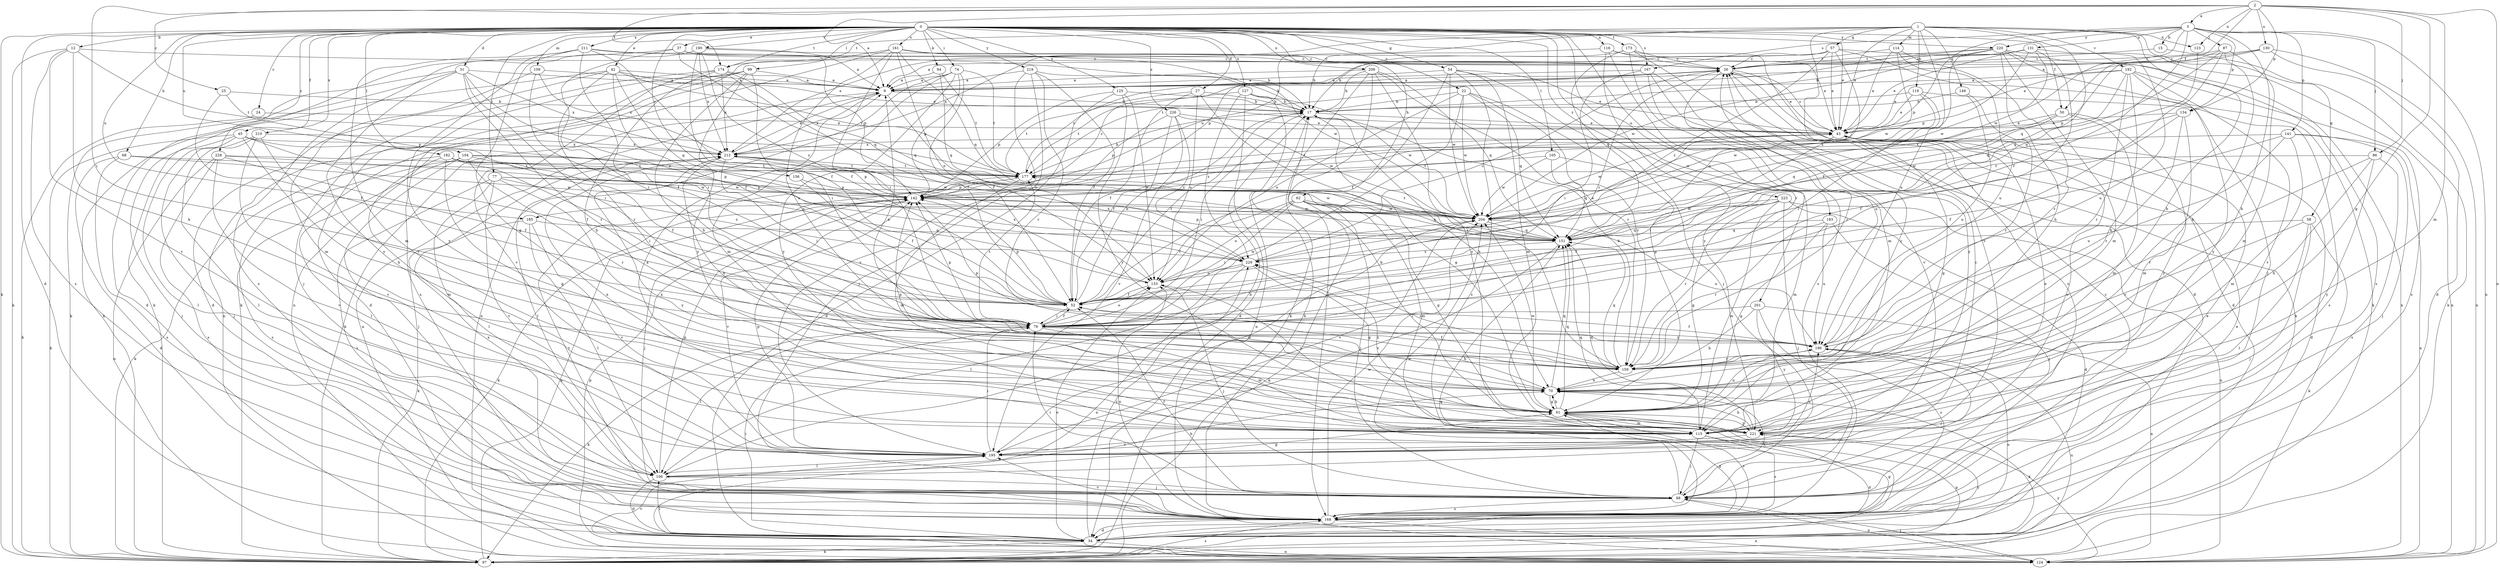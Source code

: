 strict digraph  {
0;
1;
2;
3;
9;
12;
15;
17;
22;
24;
25;
26;
27;
31;
34;
37;
42;
43;
45;
50;
52;
54;
57;
58;
61;
62;
68;
70;
74;
77;
79;
86;
87;
88;
94;
97;
99;
104;
105;
106;
109;
114;
115;
116;
119;
123;
124;
125;
127;
130;
131;
133;
134;
141;
142;
149;
151;
156;
159;
161;
167;
168;
173;
174;
177;
182;
183;
185;
186;
190;
192;
195;
201;
204;
208;
210;
211;
212;
219;
220;
221;
223;
226;
228;
229;
0 -> 12  [label=b];
0 -> 22  [label=c];
0 -> 24  [label=c];
0 -> 27  [label=d];
0 -> 31  [label=d];
0 -> 34  [label=d];
0 -> 37  [label=e];
0 -> 42  [label=e];
0 -> 43  [label=e];
0 -> 45  [label=f];
0 -> 50  [label=f];
0 -> 54  [label=g];
0 -> 62  [label=h];
0 -> 68  [label=h];
0 -> 74  [label=i];
0 -> 77  [label=i];
0 -> 94  [label=k];
0 -> 97  [label=k];
0 -> 99  [label=l];
0 -> 104  [label=l];
0 -> 105  [label=l];
0 -> 109  [label=m];
0 -> 116  [label=n];
0 -> 125  [label=o];
0 -> 127  [label=o];
0 -> 156  [label=r];
0 -> 159  [label=r];
0 -> 161  [label=s];
0 -> 167  [label=s];
0 -> 173  [label=t];
0 -> 174  [label=t];
0 -> 182  [label=u];
0 -> 183  [label=u];
0 -> 185  [label=u];
0 -> 190  [label=v];
0 -> 201  [label=w];
0 -> 208  [label=x];
0 -> 210  [label=x];
0 -> 211  [label=x];
0 -> 219  [label=y];
0 -> 220  [label=y];
0 -> 223  [label=z];
0 -> 226  [label=z];
0 -> 228  [label=z];
1 -> 43  [label=e];
1 -> 57  [label=g];
1 -> 58  [label=g];
1 -> 70  [label=h];
1 -> 114  [label=m];
1 -> 119  [label=n];
1 -> 123  [label=n];
1 -> 149  [label=q];
1 -> 151  [label=q];
1 -> 174  [label=t];
1 -> 185  [label=u];
1 -> 186  [label=u];
1 -> 192  [label=v];
1 -> 195  [label=v];
1 -> 212  [label=x];
2 -> 3  [label=a];
2 -> 9  [label=a];
2 -> 25  [label=c];
2 -> 50  [label=f];
2 -> 61  [label=g];
2 -> 79  [label=i];
2 -> 86  [label=j];
2 -> 115  [label=m];
2 -> 123  [label=n];
2 -> 124  [label=n];
2 -> 130  [label=o];
2 -> 134  [label=p];
2 -> 174  [label=t];
3 -> 15  [label=b];
3 -> 52  [label=f];
3 -> 70  [label=h];
3 -> 86  [label=j];
3 -> 87  [label=j];
3 -> 124  [label=n];
3 -> 131  [label=o];
3 -> 134  [label=p];
3 -> 141  [label=p];
3 -> 142  [label=p];
3 -> 167  [label=s];
3 -> 204  [label=w];
3 -> 220  [label=y];
9 -> 17  [label=b];
9 -> 97  [label=k];
9 -> 133  [label=o];
9 -> 212  [label=x];
12 -> 26  [label=c];
12 -> 70  [label=h];
12 -> 97  [label=k];
12 -> 168  [label=s];
12 -> 177  [label=t];
12 -> 195  [label=v];
15 -> 26  [label=c];
15 -> 97  [label=k];
17 -> 43  [label=e];
17 -> 52  [label=f];
17 -> 61  [label=g];
17 -> 70  [label=h];
17 -> 79  [label=i];
22 -> 17  [label=b];
22 -> 61  [label=g];
22 -> 79  [label=i];
22 -> 133  [label=o];
22 -> 151  [label=q];
22 -> 159  [label=r];
22 -> 204  [label=w];
24 -> 43  [label=e];
24 -> 97  [label=k];
25 -> 17  [label=b];
25 -> 52  [label=f];
25 -> 142  [label=p];
26 -> 9  [label=a];
26 -> 34  [label=d];
26 -> 43  [label=e];
26 -> 97  [label=k];
26 -> 186  [label=u];
27 -> 17  [label=b];
27 -> 52  [label=f];
27 -> 133  [label=o];
27 -> 159  [label=r];
27 -> 177  [label=t];
31 -> 9  [label=a];
31 -> 34  [label=d];
31 -> 79  [label=i];
31 -> 97  [label=k];
31 -> 159  [label=r];
31 -> 212  [label=x];
31 -> 221  [label=y];
31 -> 229  [label=z];
34 -> 61  [label=g];
34 -> 79  [label=i];
34 -> 97  [label=k];
34 -> 106  [label=l];
34 -> 124  [label=n];
34 -> 133  [label=o];
34 -> 186  [label=u];
34 -> 221  [label=y];
34 -> 229  [label=z];
37 -> 17  [label=b];
37 -> 26  [label=c];
37 -> 79  [label=i];
37 -> 97  [label=k];
37 -> 151  [label=q];
42 -> 9  [label=a];
42 -> 34  [label=d];
42 -> 43  [label=e];
42 -> 52  [label=f];
42 -> 97  [label=k];
42 -> 151  [label=q];
42 -> 159  [label=r];
42 -> 177  [label=t];
43 -> 26  [label=c];
43 -> 34  [label=d];
43 -> 61  [label=g];
43 -> 79  [label=i];
43 -> 177  [label=t];
43 -> 204  [label=w];
43 -> 212  [label=x];
45 -> 52  [label=f];
45 -> 70  [label=h];
45 -> 88  [label=j];
45 -> 97  [label=k];
45 -> 106  [label=l];
45 -> 133  [label=o];
45 -> 212  [label=x];
50 -> 43  [label=e];
50 -> 115  [label=m];
50 -> 151  [label=q];
50 -> 177  [label=t];
50 -> 221  [label=y];
52 -> 17  [label=b];
52 -> 26  [label=c];
52 -> 79  [label=i];
52 -> 142  [label=p];
54 -> 9  [label=a];
54 -> 43  [label=e];
54 -> 52  [label=f];
54 -> 88  [label=j];
54 -> 115  [label=m];
54 -> 168  [label=s];
54 -> 204  [label=w];
57 -> 26  [label=c];
57 -> 43  [label=e];
57 -> 97  [label=k];
57 -> 124  [label=n];
57 -> 133  [label=o];
57 -> 142  [label=p];
57 -> 212  [label=x];
57 -> 229  [label=z];
58 -> 88  [label=j];
58 -> 97  [label=k];
58 -> 106  [label=l];
58 -> 151  [label=q];
58 -> 159  [label=r];
61 -> 17  [label=b];
61 -> 26  [label=c];
61 -> 70  [label=h];
61 -> 115  [label=m];
61 -> 133  [label=o];
61 -> 151  [label=q];
61 -> 168  [label=s];
61 -> 186  [label=u];
61 -> 204  [label=w];
61 -> 221  [label=y];
61 -> 229  [label=z];
62 -> 52  [label=f];
62 -> 61  [label=g];
62 -> 79  [label=i];
62 -> 88  [label=j];
62 -> 97  [label=k];
62 -> 115  [label=m];
62 -> 133  [label=o];
62 -> 151  [label=q];
62 -> 204  [label=w];
68 -> 34  [label=d];
68 -> 168  [label=s];
68 -> 177  [label=t];
68 -> 204  [label=w];
70 -> 61  [label=g];
70 -> 97  [label=k];
70 -> 142  [label=p];
70 -> 151  [label=q];
74 -> 9  [label=a];
74 -> 52  [label=f];
74 -> 115  [label=m];
74 -> 124  [label=n];
74 -> 142  [label=p];
74 -> 177  [label=t];
74 -> 221  [label=y];
77 -> 106  [label=l];
77 -> 142  [label=p];
77 -> 168  [label=s];
77 -> 195  [label=v];
77 -> 204  [label=w];
77 -> 221  [label=y];
77 -> 229  [label=z];
79 -> 52  [label=f];
79 -> 70  [label=h];
79 -> 97  [label=k];
79 -> 106  [label=l];
79 -> 115  [label=m];
79 -> 133  [label=o];
79 -> 142  [label=p];
79 -> 177  [label=t];
79 -> 186  [label=u];
86 -> 70  [label=h];
86 -> 159  [label=r];
86 -> 168  [label=s];
86 -> 177  [label=t];
86 -> 221  [label=y];
87 -> 26  [label=c];
87 -> 70  [label=h];
87 -> 79  [label=i];
87 -> 115  [label=m];
87 -> 142  [label=p];
87 -> 151  [label=q];
88 -> 43  [label=e];
88 -> 52  [label=f];
88 -> 70  [label=h];
88 -> 79  [label=i];
88 -> 124  [label=n];
88 -> 168  [label=s];
88 -> 204  [label=w];
94 -> 9  [label=a];
94 -> 151  [label=q];
94 -> 177  [label=t];
97 -> 61  [label=g];
97 -> 142  [label=p];
97 -> 151  [label=q];
97 -> 168  [label=s];
97 -> 186  [label=u];
99 -> 9  [label=a];
99 -> 34  [label=d];
99 -> 70  [label=h];
99 -> 79  [label=i];
99 -> 124  [label=n];
99 -> 168  [label=s];
99 -> 221  [label=y];
104 -> 52  [label=f];
104 -> 88  [label=j];
104 -> 106  [label=l];
104 -> 159  [label=r];
104 -> 168  [label=s];
104 -> 177  [label=t];
104 -> 204  [label=w];
105 -> 115  [label=m];
105 -> 151  [label=q];
105 -> 177  [label=t];
105 -> 204  [label=w];
106 -> 17  [label=b];
106 -> 34  [label=d];
106 -> 61  [label=g];
106 -> 70  [label=h];
106 -> 88  [label=j];
106 -> 142  [label=p];
109 -> 9  [label=a];
109 -> 52  [label=f];
109 -> 115  [label=m];
109 -> 212  [label=x];
114 -> 26  [label=c];
114 -> 43  [label=e];
114 -> 159  [label=r];
114 -> 186  [label=u];
114 -> 204  [label=w];
115 -> 9  [label=a];
115 -> 34  [label=d];
115 -> 88  [label=j];
115 -> 151  [label=q];
115 -> 168  [label=s];
115 -> 212  [label=x];
116 -> 17  [label=b];
116 -> 26  [label=c];
116 -> 43  [label=e];
116 -> 168  [label=s];
116 -> 221  [label=y];
119 -> 17  [label=b];
119 -> 43  [label=e];
119 -> 79  [label=i];
119 -> 168  [label=s];
119 -> 204  [label=w];
123 -> 151  [label=q];
124 -> 9  [label=a];
124 -> 88  [label=j];
124 -> 142  [label=p];
124 -> 195  [label=v];
124 -> 221  [label=y];
125 -> 17  [label=b];
125 -> 34  [label=d];
125 -> 133  [label=o];
125 -> 142  [label=p];
125 -> 221  [label=y];
127 -> 17  [label=b];
127 -> 34  [label=d];
127 -> 124  [label=n];
127 -> 177  [label=t];
127 -> 204  [label=w];
127 -> 229  [label=z];
130 -> 9  [label=a];
130 -> 26  [label=c];
130 -> 34  [label=d];
130 -> 43  [label=e];
130 -> 124  [label=n];
131 -> 9  [label=a];
131 -> 17  [label=b];
131 -> 26  [label=c];
131 -> 43  [label=e];
131 -> 79  [label=i];
131 -> 142  [label=p];
131 -> 186  [label=u];
131 -> 204  [label=w];
133 -> 52  [label=f];
133 -> 88  [label=j];
133 -> 204  [label=w];
133 -> 212  [label=x];
134 -> 43  [label=e];
134 -> 52  [label=f];
134 -> 115  [label=m];
134 -> 159  [label=r];
134 -> 204  [label=w];
141 -> 52  [label=f];
141 -> 88  [label=j];
141 -> 115  [label=m];
141 -> 124  [label=n];
141 -> 186  [label=u];
141 -> 212  [label=x];
142 -> 26  [label=c];
142 -> 88  [label=j];
142 -> 97  [label=k];
142 -> 195  [label=v];
142 -> 204  [label=w];
149 -> 17  [label=b];
149 -> 159  [label=r];
149 -> 186  [label=u];
151 -> 142  [label=p];
151 -> 195  [label=v];
151 -> 229  [label=z];
156 -> 52  [label=f];
156 -> 142  [label=p];
159 -> 17  [label=b];
159 -> 52  [label=f];
159 -> 70  [label=h];
159 -> 151  [label=q];
159 -> 229  [label=z];
161 -> 26  [label=c];
161 -> 79  [label=i];
161 -> 97  [label=k];
161 -> 124  [label=n];
161 -> 133  [label=o];
161 -> 151  [label=q];
161 -> 186  [label=u];
161 -> 204  [label=w];
167 -> 9  [label=a];
167 -> 79  [label=i];
167 -> 159  [label=r];
167 -> 195  [label=v];
167 -> 221  [label=y];
168 -> 17  [label=b];
168 -> 26  [label=c];
168 -> 34  [label=d];
168 -> 43  [label=e];
168 -> 61  [label=g];
168 -> 124  [label=n];
168 -> 133  [label=o];
168 -> 177  [label=t];
168 -> 195  [label=v];
168 -> 204  [label=w];
168 -> 212  [label=x];
173 -> 17  [label=b];
173 -> 26  [label=c];
173 -> 34  [label=d];
173 -> 115  [label=m];
173 -> 151  [label=q];
173 -> 168  [label=s];
174 -> 9  [label=a];
174 -> 52  [label=f];
174 -> 70  [label=h];
174 -> 88  [label=j];
174 -> 151  [label=q];
174 -> 195  [label=v];
174 -> 212  [label=x];
177 -> 17  [label=b];
177 -> 26  [label=c];
177 -> 115  [label=m];
177 -> 142  [label=p];
182 -> 61  [label=g];
182 -> 79  [label=i];
182 -> 97  [label=k];
182 -> 115  [label=m];
182 -> 142  [label=p];
182 -> 177  [label=t];
182 -> 204  [label=w];
183 -> 61  [label=g];
183 -> 88  [label=j];
183 -> 151  [label=q];
183 -> 159  [label=r];
183 -> 186  [label=u];
185 -> 97  [label=k];
185 -> 106  [label=l];
185 -> 151  [label=q];
185 -> 195  [label=v];
186 -> 9  [label=a];
186 -> 52  [label=f];
186 -> 88  [label=j];
186 -> 142  [label=p];
186 -> 159  [label=r];
190 -> 9  [label=a];
190 -> 26  [label=c];
190 -> 52  [label=f];
190 -> 168  [label=s];
190 -> 212  [label=x];
190 -> 229  [label=z];
192 -> 9  [label=a];
192 -> 43  [label=e];
192 -> 70  [label=h];
192 -> 151  [label=q];
192 -> 159  [label=r];
192 -> 168  [label=s];
192 -> 195  [label=v];
192 -> 221  [label=y];
195 -> 26  [label=c];
195 -> 43  [label=e];
195 -> 79  [label=i];
195 -> 106  [label=l];
195 -> 142  [label=p];
195 -> 186  [label=u];
195 -> 204  [label=w];
201 -> 70  [label=h];
201 -> 79  [label=i];
201 -> 124  [label=n];
201 -> 168  [label=s];
201 -> 221  [label=y];
204 -> 151  [label=q];
204 -> 177  [label=t];
204 -> 186  [label=u];
204 -> 195  [label=v];
208 -> 9  [label=a];
208 -> 17  [label=b];
208 -> 97  [label=k];
208 -> 151  [label=q];
208 -> 159  [label=r];
208 -> 168  [label=s];
208 -> 221  [label=y];
210 -> 88  [label=j];
210 -> 106  [label=l];
210 -> 159  [label=r];
210 -> 195  [label=v];
210 -> 212  [label=x];
211 -> 26  [label=c];
211 -> 52  [label=f];
211 -> 61  [label=g];
211 -> 79  [label=i];
211 -> 115  [label=m];
211 -> 142  [label=p];
211 -> 221  [label=y];
212 -> 9  [label=a];
212 -> 70  [label=h];
212 -> 79  [label=i];
212 -> 106  [label=l];
212 -> 142  [label=p];
212 -> 177  [label=t];
219 -> 9  [label=a];
219 -> 17  [label=b];
219 -> 52  [label=f];
219 -> 88  [label=j];
219 -> 159  [label=r];
219 -> 195  [label=v];
220 -> 26  [label=c];
220 -> 52  [label=f];
220 -> 70  [label=h];
220 -> 88  [label=j];
220 -> 115  [label=m];
220 -> 124  [label=n];
220 -> 168  [label=s];
220 -> 177  [label=t];
220 -> 204  [label=w];
221 -> 43  [label=e];
221 -> 70  [label=h];
221 -> 151  [label=q];
221 -> 195  [label=v];
221 -> 212  [label=x];
223 -> 34  [label=d];
223 -> 52  [label=f];
223 -> 61  [label=g];
223 -> 88  [label=j];
223 -> 115  [label=m];
223 -> 124  [label=n];
223 -> 159  [label=r];
223 -> 204  [label=w];
226 -> 43  [label=e];
226 -> 52  [label=f];
226 -> 142  [label=p];
226 -> 195  [label=v];
226 -> 204  [label=w];
226 -> 229  [label=z];
228 -> 52  [label=f];
228 -> 124  [label=n];
228 -> 168  [label=s];
228 -> 177  [label=t];
228 -> 195  [label=v];
228 -> 204  [label=w];
229 -> 26  [label=c];
229 -> 43  [label=e];
229 -> 61  [label=g];
229 -> 106  [label=l];
229 -> 124  [label=n];
229 -> 133  [label=o];
229 -> 212  [label=x];
}
